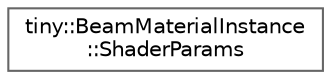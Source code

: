 digraph "Graphical Class Hierarchy"
{
 // LATEX_PDF_SIZE
  bgcolor="transparent";
  edge [fontname=Helvetica,fontsize=10,labelfontname=Helvetica,labelfontsize=10];
  node [fontname=Helvetica,fontsize=10,shape=box,height=0.2,width=0.4];
  rankdir="LR";
  Node0 [id="Node000000",label="tiny::BeamMaterialInstance\l::ShaderParams",height=0.2,width=0.4,color="grey40", fillcolor="white", style="filled",URL="$structtiny_1_1_beam_material_instance_1_1_shader_params.html",tooltip=" "];
}
